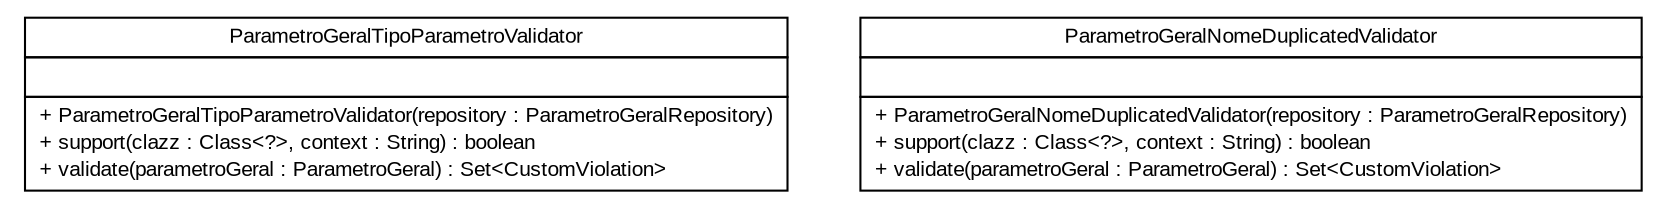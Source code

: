 #!/usr/local/bin/dot
#
# Class diagram 
# Generated by UMLGraph version R5_6 (http://www.umlgraph.org/)
#

digraph G {
	edge [fontname="arial",fontsize=10,labelfontname="arial",labelfontsize=10];
	node [fontname="arial",fontsize=10,shape=plaintext];
	nodesep=0.25;
	ranksep=0.5;
	// br.gov.to.sefaz.par.gestao.business.service.validator.ParametroGeralTipoParametroValidator
	c86711 [label=<<table title="br.gov.to.sefaz.par.gestao.business.service.validator.ParametroGeralTipoParametroValidator" border="0" cellborder="1" cellspacing="0" cellpadding="2" port="p" href="./ParametroGeralTipoParametroValidator.html">
		<tr><td><table border="0" cellspacing="0" cellpadding="1">
<tr><td align="center" balign="center"> ParametroGeralTipoParametroValidator </td></tr>
		</table></td></tr>
		<tr><td><table border="0" cellspacing="0" cellpadding="1">
<tr><td align="left" balign="left">  </td></tr>
		</table></td></tr>
		<tr><td><table border="0" cellspacing="0" cellpadding="1">
<tr><td align="left" balign="left"> + ParametroGeralTipoParametroValidator(repository : ParametroGeralRepository) </td></tr>
<tr><td align="left" balign="left"> + support(clazz : Class&lt;?&gt;, context : String) : boolean </td></tr>
<tr><td align="left" balign="left"> + validate(parametroGeral : ParametroGeral) : Set&lt;CustomViolation&gt; </td></tr>
		</table></td></tr>
		</table>>, URL="./ParametroGeralTipoParametroValidator.html", fontname="arial", fontcolor="black", fontsize=10.0];
	// br.gov.to.sefaz.par.gestao.business.service.validator.ParametroGeralNomeDuplicatedValidator
	c86712 [label=<<table title="br.gov.to.sefaz.par.gestao.business.service.validator.ParametroGeralNomeDuplicatedValidator" border="0" cellborder="1" cellspacing="0" cellpadding="2" port="p" href="./ParametroGeralNomeDuplicatedValidator.html">
		<tr><td><table border="0" cellspacing="0" cellpadding="1">
<tr><td align="center" balign="center"> ParametroGeralNomeDuplicatedValidator </td></tr>
		</table></td></tr>
		<tr><td><table border="0" cellspacing="0" cellpadding="1">
<tr><td align="left" balign="left">  </td></tr>
		</table></td></tr>
		<tr><td><table border="0" cellspacing="0" cellpadding="1">
<tr><td align="left" balign="left"> + ParametroGeralNomeDuplicatedValidator(repository : ParametroGeralRepository) </td></tr>
<tr><td align="left" balign="left"> + support(clazz : Class&lt;?&gt;, context : String) : boolean </td></tr>
<tr><td align="left" balign="left"> + validate(parametroGeral : ParametroGeral) : Set&lt;CustomViolation&gt; </td></tr>
		</table></td></tr>
		</table>>, URL="./ParametroGeralNomeDuplicatedValidator.html", fontname="arial", fontcolor="black", fontsize=10.0];
}

